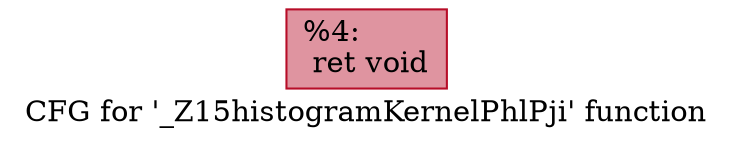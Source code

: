 digraph "CFG for '_Z15histogramKernelPhlPji' function" {
	label="CFG for '_Z15histogramKernelPhlPji' function";

	Node0x4c01960 [shape=record,color="#b70d28ff", style=filled, fillcolor="#b70d2870",label="{%4:\l  ret void\l}"];
}
